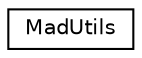 digraph "Graphical Class Hierarchy"
{
  edge [fontname="Helvetica",fontsize="10",labelfontname="Helvetica",labelfontsize="10"];
  node [fontname="Helvetica",fontsize="10",shape=record];
  rankdir="LR";
  Node1 [label="MadUtils",height=0.2,width=0.4,color="black", fillcolor="white", style="filled",URL="$class_mad_utils.html"];
}
